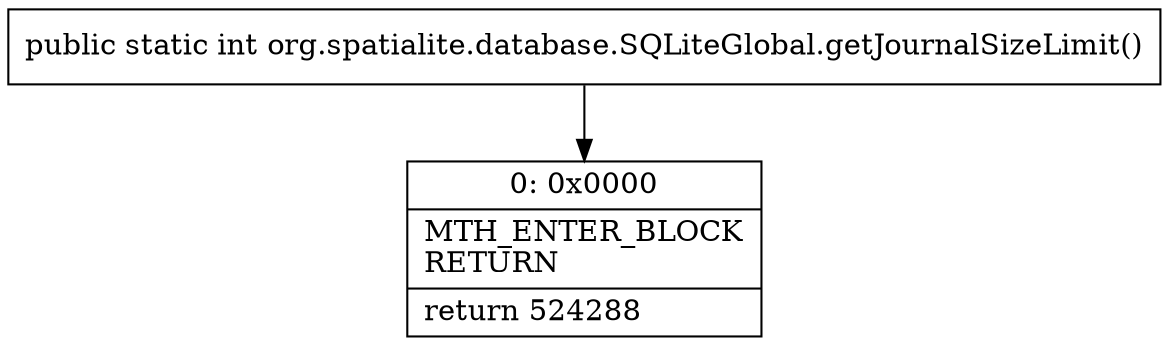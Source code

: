 digraph "CFG fororg.spatialite.database.SQLiteGlobal.getJournalSizeLimit()I" {
Node_0 [shape=record,label="{0\:\ 0x0000|MTH_ENTER_BLOCK\lRETURN\l|return 524288\l}"];
MethodNode[shape=record,label="{public static int org.spatialite.database.SQLiteGlobal.getJournalSizeLimit() }"];
MethodNode -> Node_0;
}

